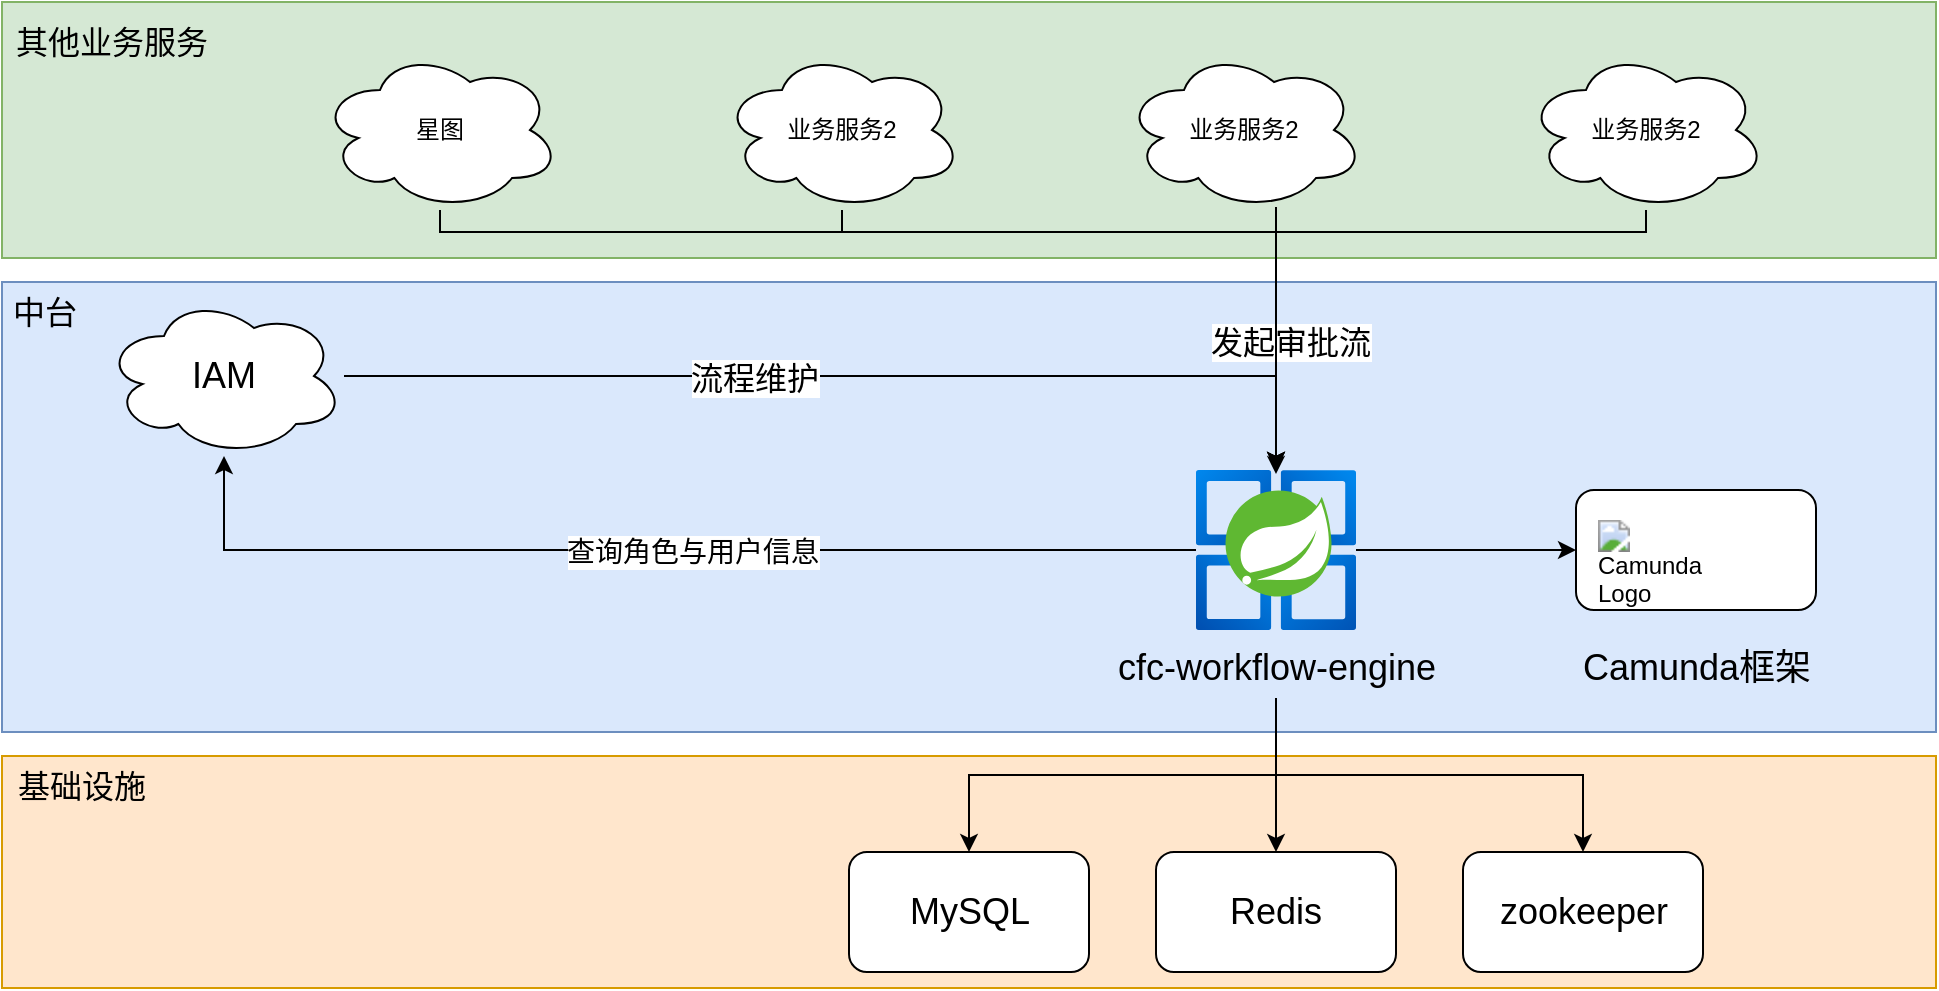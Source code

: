 <mxfile version="28.2.3">
  <diagram name="第 1 页" id="crZLB2EZC9pPdn_-2iDU">
    <mxGraphModel dx="2138" dy="1106" grid="0" gridSize="10" guides="1" tooltips="1" connect="1" arrows="1" fold="1" page="0" pageScale="1" pageWidth="827" pageHeight="1169" math="0" shadow="0">
      <root>
        <mxCell id="0" />
        <mxCell id="1" parent="0" />
        <mxCell id="amqWgZbNLsDAbs7mApLn-33" value="" style="rounded=0;whiteSpace=wrap;html=1;fillColor=#d5e8d4;strokeColor=#82b366;" vertex="1" parent="1">
          <mxGeometry x="-224" y="286" width="967" height="128" as="geometry" />
        </mxCell>
        <mxCell id="amqWgZbNLsDAbs7mApLn-26" value="" style="rounded=0;whiteSpace=wrap;html=1;fillColor=#ffe6cc;strokeColor=#d79b00;" vertex="1" parent="1">
          <mxGeometry x="-224" y="663" width="967" height="116" as="geometry" />
        </mxCell>
        <mxCell id="amqWgZbNLsDAbs7mApLn-25" value="" style="rounded=0;whiteSpace=wrap;html=1;fillColor=#dae8fc;strokeColor=#6c8ebf;" vertex="1" parent="1">
          <mxGeometry x="-224" y="426" width="967" height="225" as="geometry" />
        </mxCell>
        <mxCell id="amqWgZbNLsDAbs7mApLn-38" style="edgeStyle=orthogonalEdgeStyle;rounded=0;orthogonalLoop=1;jettySize=auto;html=1;" edge="1" parent="1" source="amqWgZbNLsDAbs7mApLn-1" target="amqWgZbNLsDAbs7mApLn-3">
          <mxGeometry relative="1" as="geometry">
            <Array as="points">
              <mxPoint x="-5" y="401" />
              <mxPoint x="413" y="401" />
            </Array>
          </mxGeometry>
        </mxCell>
        <mxCell id="amqWgZbNLsDAbs7mApLn-39" value="&lt;font style=&quot;font-size: 16px;&quot;&gt;发起审批流&lt;/font&gt;" style="edgeLabel;html=1;align=center;verticalAlign=middle;resizable=0;points=[];" vertex="1" connectable="0" parent="amqWgZbNLsDAbs7mApLn-38">
          <mxGeometry x="0.015" y="-2" relative="1" as="geometry">
            <mxPoint x="158" y="53" as="offset" />
          </mxGeometry>
        </mxCell>
        <mxCell id="amqWgZbNLsDAbs7mApLn-1" value="&lt;div data-lark-html-role=&quot;root&quot;&gt;&lt;span style=&quot;white-space: pre;&quot; class=&quot;text-only&quot;&gt;星图&lt;/span&gt;&lt;/div&gt;" style="ellipse;shape=cloud;whiteSpace=wrap;html=1;" vertex="1" parent="1">
          <mxGeometry x="-65" y="310" width="120" height="80" as="geometry" />
        </mxCell>
        <mxCell id="amqWgZbNLsDAbs7mApLn-7" style="edgeStyle=orthogonalEdgeStyle;rounded=0;orthogonalLoop=1;jettySize=auto;html=1;" edge="1" parent="1" source="amqWgZbNLsDAbs7mApLn-3" target="amqWgZbNLsDAbs7mApLn-6">
          <mxGeometry relative="1" as="geometry" />
        </mxCell>
        <mxCell id="amqWgZbNLsDAbs7mApLn-20" style="edgeStyle=orthogonalEdgeStyle;rounded=0;orthogonalLoop=1;jettySize=auto;html=1;" edge="1" parent="1" source="amqWgZbNLsDAbs7mApLn-3" target="amqWgZbNLsDAbs7mApLn-5">
          <mxGeometry relative="1" as="geometry" />
        </mxCell>
        <mxCell id="amqWgZbNLsDAbs7mApLn-24" value="&lt;font style=&quot;font-size: 14px;&quot;&gt;查询角色与用户信息&lt;/font&gt;" style="edgeLabel;html=1;align=center;verticalAlign=middle;resizable=0;points=[];" vertex="1" connectable="0" parent="amqWgZbNLsDAbs7mApLn-20">
          <mxGeometry x="-0.055" y="1" relative="1" as="geometry">
            <mxPoint as="offset" />
          </mxGeometry>
        </mxCell>
        <mxCell id="amqWgZbNLsDAbs7mApLn-3" value="" style="image;aspect=fixed;html=1;points=[];align=center;fontSize=12;image=img/lib/azure2/compute/Azure_Spring_Cloud.svg;" vertex="1" parent="1">
          <mxGeometry x="373" y="520" width="80" height="80" as="geometry" />
        </mxCell>
        <mxCell id="amqWgZbNLsDAbs7mApLn-13" style="edgeStyle=orthogonalEdgeStyle;rounded=0;orthogonalLoop=1;jettySize=auto;html=1;" edge="1" parent="1" source="amqWgZbNLsDAbs7mApLn-4" target="amqWgZbNLsDAbs7mApLn-11">
          <mxGeometry relative="1" as="geometry" />
        </mxCell>
        <mxCell id="amqWgZbNLsDAbs7mApLn-16" style="edgeStyle=orthogonalEdgeStyle;rounded=0;orthogonalLoop=1;jettySize=auto;html=1;" edge="1" parent="1" source="amqWgZbNLsDAbs7mApLn-4" target="amqWgZbNLsDAbs7mApLn-15">
          <mxGeometry relative="1" as="geometry" />
        </mxCell>
        <mxCell id="amqWgZbNLsDAbs7mApLn-18" style="edgeStyle=orthogonalEdgeStyle;rounded=0;orthogonalLoop=1;jettySize=auto;html=1;entryX=0.5;entryY=0;entryDx=0;entryDy=0;" edge="1" parent="1" source="amqWgZbNLsDAbs7mApLn-4" target="amqWgZbNLsDAbs7mApLn-17">
          <mxGeometry relative="1" as="geometry" />
        </mxCell>
        <mxCell id="amqWgZbNLsDAbs7mApLn-4" value="&lt;font style=&quot;font-size: 18px;&quot;&gt;cfc-workflow-engine&lt;/font&gt;" style="text;html=1;align=center;verticalAlign=middle;whiteSpace=wrap;rounded=0;" vertex="1" parent="1">
          <mxGeometry x="319.5" y="604" width="187" height="30" as="geometry" />
        </mxCell>
        <mxCell id="amqWgZbNLsDAbs7mApLn-23" style="edgeStyle=orthogonalEdgeStyle;rounded=0;orthogonalLoop=1;jettySize=auto;html=1;" edge="1" parent="1" source="amqWgZbNLsDAbs7mApLn-5" target="amqWgZbNLsDAbs7mApLn-3">
          <mxGeometry relative="1" as="geometry" />
        </mxCell>
        <mxCell id="amqWgZbNLsDAbs7mApLn-29" value="&lt;font style=&quot;font-size: 16px;&quot;&gt;流程维护&lt;/font&gt;" style="edgeLabel;html=1;align=center;verticalAlign=middle;resizable=0;points=[];" vertex="1" connectable="0" parent="amqWgZbNLsDAbs7mApLn-23">
          <mxGeometry x="-0.201" y="-1" relative="1" as="geometry">
            <mxPoint as="offset" />
          </mxGeometry>
        </mxCell>
        <mxCell id="amqWgZbNLsDAbs7mApLn-5" value="&lt;font style=&quot;font-size: 18px;&quot;&gt;IAM&lt;/font&gt;" style="ellipse;shape=cloud;whiteSpace=wrap;html=1;" vertex="1" parent="1">
          <mxGeometry x="-173" y="433" width="120" height="80" as="geometry" />
        </mxCell>
        <mxCell id="amqWgZbNLsDAbs7mApLn-6" value="" style="rounded=1;whiteSpace=wrap;html=1;" vertex="1" parent="1">
          <mxGeometry x="563" y="530" width="120" height="60" as="geometry" />
        </mxCell>
        <UserObject label="&lt;img src=&quot;https://camunda.com/wp-content/uploads/2020/05/logo-camunda-black.svg&quot; alt=&quot;Camunda Logo&quot;&gt;" link="&lt;img src=&quot;https://camunda.com/wp-content/uploads/2020/05/logo-camunda-black.svg&quot; alt=&quot;Camunda Logo&quot;&gt;" id="amqWgZbNLsDAbs7mApLn-8">
          <mxCell style="text;whiteSpace=wrap;html=1;" vertex="1" parent="1">
            <mxGeometry x="572" y="538" width="28" height="36" as="geometry" />
          </mxCell>
        </UserObject>
        <mxCell id="amqWgZbNLsDAbs7mApLn-9" value="&lt;span style=&quot;font-size: 18px;&quot;&gt;Camunda框架&lt;/span&gt;" style="text;html=1;align=center;verticalAlign=middle;whiteSpace=wrap;rounded=0;" vertex="1" parent="1">
          <mxGeometry x="529.5" y="604" width="187" height="30" as="geometry" />
        </mxCell>
        <mxCell id="amqWgZbNLsDAbs7mApLn-11" value="&lt;font style=&quot;font-size: 18px;&quot;&gt;MySQL&lt;/font&gt;" style="rounded=1;whiteSpace=wrap;html=1;" vertex="1" parent="1">
          <mxGeometry x="199.5" y="711" width="120" height="60" as="geometry" />
        </mxCell>
        <mxCell id="amqWgZbNLsDAbs7mApLn-15" value="&lt;font style=&quot;font-size: 18px;&quot;&gt;Redis&lt;/font&gt;" style="rounded=1;whiteSpace=wrap;html=1;" vertex="1" parent="1">
          <mxGeometry x="353" y="711" width="120" height="60" as="geometry" />
        </mxCell>
        <mxCell id="amqWgZbNLsDAbs7mApLn-17" value="&lt;font style=&quot;font-size: 18px;&quot;&gt;zookeeper&lt;/font&gt;" style="rounded=1;whiteSpace=wrap;html=1;" vertex="1" parent="1">
          <mxGeometry x="506.5" y="711" width="120" height="60" as="geometry" />
        </mxCell>
        <mxCell id="amqWgZbNLsDAbs7mApLn-27" value="&lt;font style=&quot;font-size: 16px;&quot;&gt;基础设施&lt;/font&gt;" style="text;html=1;align=center;verticalAlign=middle;whiteSpace=wrap;rounded=0;" vertex="1" parent="1">
          <mxGeometry x="-224" y="663" width="80" height="30" as="geometry" />
        </mxCell>
        <mxCell id="amqWgZbNLsDAbs7mApLn-28" value="&lt;font style=&quot;font-size: 16px;&quot;&gt;中台&lt;/font&gt;" style="text;html=1;align=center;verticalAlign=middle;whiteSpace=wrap;rounded=0;" vertex="1" parent="1">
          <mxGeometry x="-224" y="426" width="43" height="30" as="geometry" />
        </mxCell>
        <mxCell id="amqWgZbNLsDAbs7mApLn-34" value="&lt;font style=&quot;font-size: 16px;&quot;&gt;其他业务服务&lt;/font&gt;" style="text;html=1;align=center;verticalAlign=middle;whiteSpace=wrap;rounded=0;" vertex="1" parent="1">
          <mxGeometry x="-224" y="291" width="110" height="30" as="geometry" />
        </mxCell>
        <mxCell id="amqWgZbNLsDAbs7mApLn-35" value="业务服务2" style="ellipse;shape=cloud;whiteSpace=wrap;html=1;" vertex="1" parent="1">
          <mxGeometry x="136" y="310" width="120" height="80" as="geometry" />
        </mxCell>
        <mxCell id="amqWgZbNLsDAbs7mApLn-41" style="edgeStyle=orthogonalEdgeStyle;rounded=0;orthogonalLoop=1;jettySize=auto;html=1;" edge="1" parent="1" source="amqWgZbNLsDAbs7mApLn-36" target="amqWgZbNLsDAbs7mApLn-3">
          <mxGeometry relative="1" as="geometry">
            <Array as="points">
              <mxPoint x="413" y="425" />
              <mxPoint x="413" y="425" />
            </Array>
          </mxGeometry>
        </mxCell>
        <mxCell id="amqWgZbNLsDAbs7mApLn-36" value="业务服务2" style="ellipse;shape=cloud;whiteSpace=wrap;html=1;" vertex="1" parent="1">
          <mxGeometry x="337" y="310" width="120" height="80" as="geometry" />
        </mxCell>
        <mxCell id="amqWgZbNLsDAbs7mApLn-37" value="业务服务2" style="ellipse;shape=cloud;whiteSpace=wrap;html=1;" vertex="1" parent="1">
          <mxGeometry x="538" y="310" width="120" height="80" as="geometry" />
        </mxCell>
        <mxCell id="amqWgZbNLsDAbs7mApLn-40" style="edgeStyle=orthogonalEdgeStyle;rounded=0;orthogonalLoop=1;jettySize=auto;html=1;entryX=0.5;entryY=0.025;entryDx=0;entryDy=0;entryPerimeter=0;" edge="1" parent="1" source="amqWgZbNLsDAbs7mApLn-35" target="amqWgZbNLsDAbs7mApLn-3">
          <mxGeometry relative="1" as="geometry">
            <Array as="points">
              <mxPoint x="196" y="401" />
              <mxPoint x="413" y="401" />
            </Array>
          </mxGeometry>
        </mxCell>
        <mxCell id="amqWgZbNLsDAbs7mApLn-43" style="edgeStyle=orthogonalEdgeStyle;rounded=0;orthogonalLoop=1;jettySize=auto;html=1;entryX=0.5;entryY=0;entryDx=0;entryDy=0;entryPerimeter=0;" edge="1" parent="1" source="amqWgZbNLsDAbs7mApLn-37" target="amqWgZbNLsDAbs7mApLn-3">
          <mxGeometry relative="1" as="geometry">
            <Array as="points">
              <mxPoint x="598" y="401" />
              <mxPoint x="413" y="401" />
            </Array>
          </mxGeometry>
        </mxCell>
      </root>
    </mxGraphModel>
  </diagram>
</mxfile>
